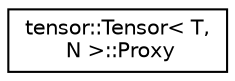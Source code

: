 digraph "Graphical Class Hierarchy"
{
  edge [fontname="Helvetica",fontsize="10",labelfontname="Helvetica",labelfontsize="10"];
  node [fontname="Helvetica",fontsize="10",shape=record];
  rankdir="LR";
  Node1 [label="tensor::Tensor\< T,\l N \>::Proxy",height=0.2,width=0.4,color="black", fillcolor="white", style="filled",URL="$classtensor_1_1Tensor_1_1Proxy.html"];
}
